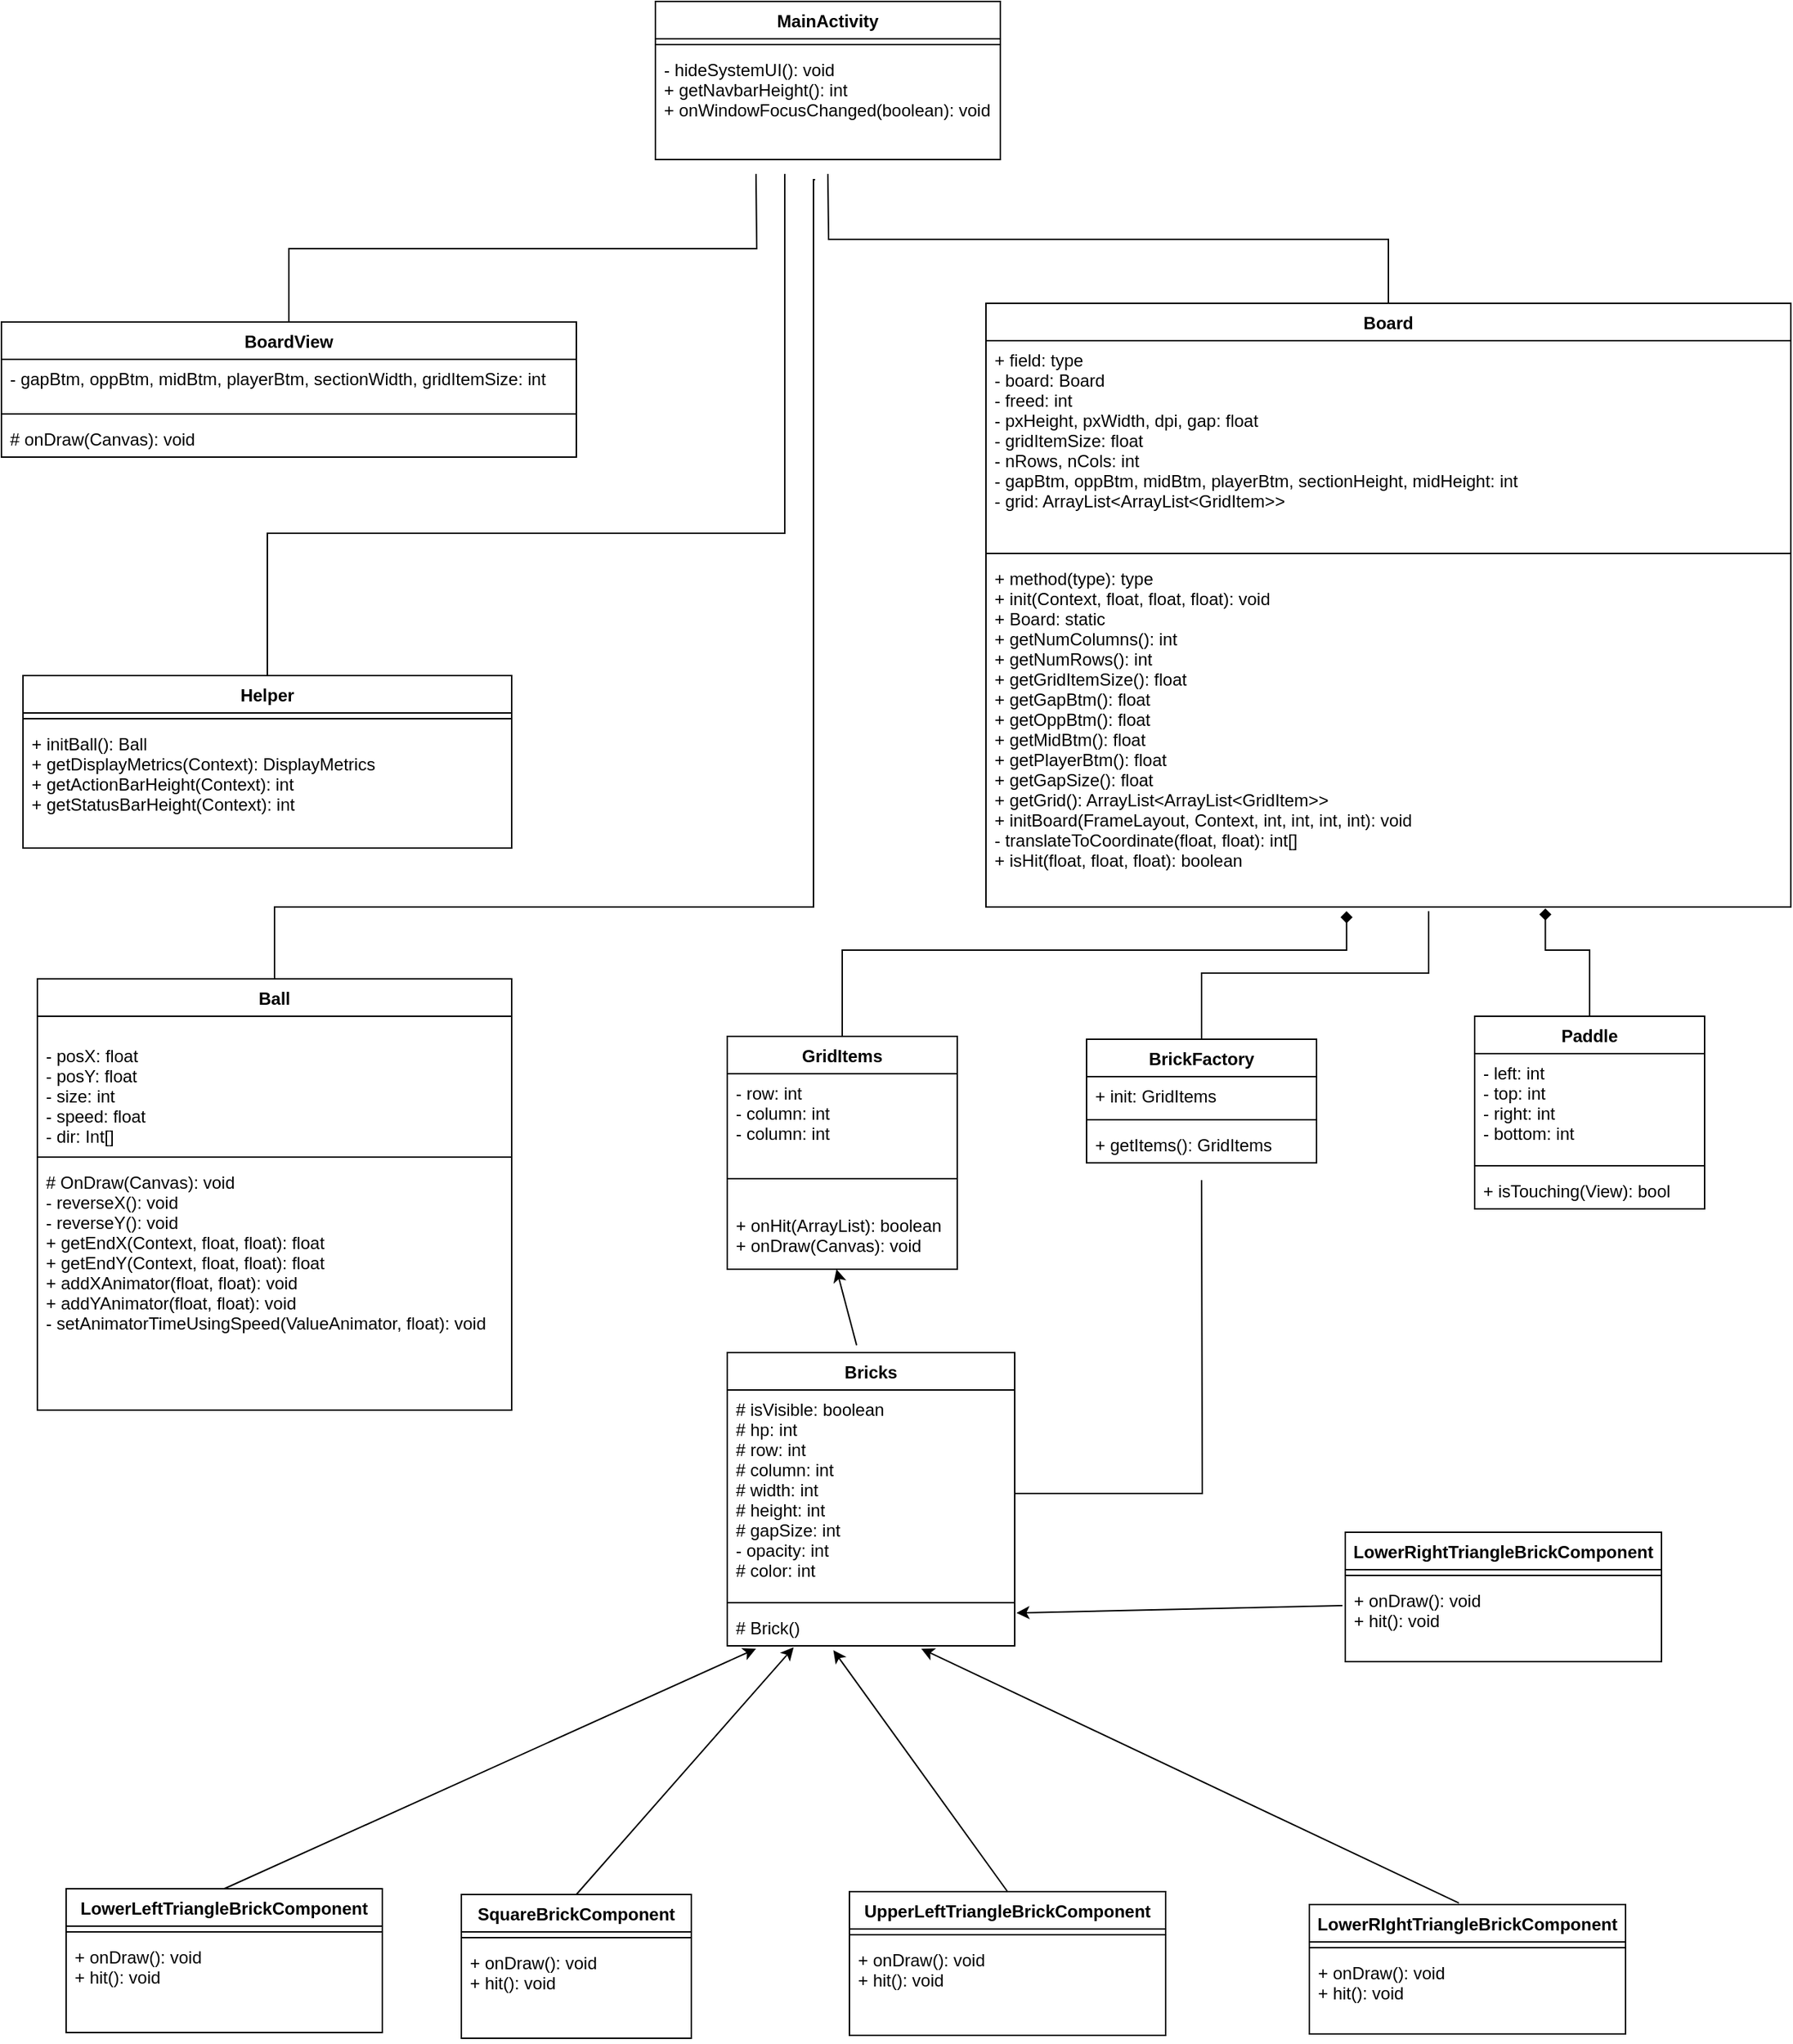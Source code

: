 <mxfile version="10.9.6" type="device"><diagram id="2K2fp3Glzx7_uZ5yLM8H" name="Page-1"><mxGraphModel dx="1997" dy="1793" grid="1" gridSize="10" guides="1" tooltips="1" connect="1" arrows="1" fold="1" page="1" pageScale="1" pageWidth="850" pageHeight="1100" math="0" shadow="0"><root><mxCell id="0"/><mxCell id="1" parent="0"/><mxCell id="C6LYM2eVTLfv3YcYdJ0T-100" style="edgeStyle=orthogonalEdgeStyle;rounded=0;orthogonalLoop=1;jettySize=auto;html=1;exitX=0.5;exitY=0;exitDx=0;exitDy=0;endArrow=none;endFill=0;" edge="1" parent="1" source="C6LYM2eVTLfv3YcYdJ0T-5"><mxGeometry relative="1" as="geometry"><mxPoint x="510" y="-190" as="targetPoint"/></mxGeometry></mxCell><mxCell id="C6LYM2eVTLfv3YcYdJ0T-5" value="BoardView" style="swimlane;fontStyle=1;align=center;verticalAlign=top;childLayout=stackLayout;horizontal=1;startSize=26;horizontalStack=0;resizeParent=1;resizeParentMax=0;resizeLast=0;collapsible=1;marginBottom=0;" vertex="1" parent="1"><mxGeometry x="-15" y="-87" width="400" height="94" as="geometry"/></mxCell><mxCell id="C6LYM2eVTLfv3YcYdJ0T-6" value="- gapBtm, oppBtm, midBtm, playerBtm, sectionWidth, gridItemSize: int" style="text;strokeColor=none;fillColor=none;align=left;verticalAlign=top;spacingLeft=4;spacingRight=4;overflow=hidden;rotatable=0;points=[[0,0.5],[1,0.5]];portConstraint=eastwest;" vertex="1" parent="C6LYM2eVTLfv3YcYdJ0T-5"><mxGeometry y="26" width="400" height="34" as="geometry"/></mxCell><mxCell id="C6LYM2eVTLfv3YcYdJ0T-7" value="" style="line;strokeWidth=1;fillColor=none;align=left;verticalAlign=middle;spacingTop=-1;spacingLeft=3;spacingRight=3;rotatable=0;labelPosition=right;points=[];portConstraint=eastwest;" vertex="1" parent="C6LYM2eVTLfv3YcYdJ0T-5"><mxGeometry y="60" width="400" height="8" as="geometry"/></mxCell><mxCell id="C6LYM2eVTLfv3YcYdJ0T-8" value="# onDraw(Canvas): void" style="text;strokeColor=none;fillColor=none;align=left;verticalAlign=top;spacingLeft=4;spacingRight=4;overflow=hidden;rotatable=0;points=[[0,0.5],[1,0.5]];portConstraint=eastwest;" vertex="1" parent="C6LYM2eVTLfv3YcYdJ0T-5"><mxGeometry y="68" width="400" height="26" as="geometry"/></mxCell><mxCell id="C6LYM2eVTLfv3YcYdJ0T-9" value="MainActivity" style="swimlane;fontStyle=1;align=center;verticalAlign=top;childLayout=stackLayout;horizontal=1;startSize=26;horizontalStack=0;resizeParent=1;resizeParentMax=0;resizeLast=0;collapsible=1;marginBottom=0;" vertex="1" parent="1"><mxGeometry x="440" y="-310" width="240" height="110" as="geometry"/></mxCell><mxCell id="C6LYM2eVTLfv3YcYdJ0T-11" value="" style="line;strokeWidth=1;fillColor=none;align=left;verticalAlign=middle;spacingTop=-1;spacingLeft=3;spacingRight=3;rotatable=0;labelPosition=right;points=[];portConstraint=eastwest;" vertex="1" parent="C6LYM2eVTLfv3YcYdJ0T-9"><mxGeometry y="26" width="240" height="8" as="geometry"/></mxCell><mxCell id="C6LYM2eVTLfv3YcYdJ0T-12" value="- hideSystemUI(): void&#10;+ getNavbarHeight(): int&#10;+ onWindowFocusChanged(boolean): void " style="text;strokeColor=none;fillColor=none;align=left;verticalAlign=top;spacingLeft=4;spacingRight=4;overflow=hidden;rotatable=0;points=[[0,0.5],[1,0.5]];portConstraint=eastwest;" vertex="1" parent="C6LYM2eVTLfv3YcYdJ0T-9"><mxGeometry y="34" width="240" height="76" as="geometry"/></mxCell><mxCell id="C6LYM2eVTLfv3YcYdJ0T-101" style="edgeStyle=orthogonalEdgeStyle;rounded=0;orthogonalLoop=1;jettySize=auto;html=1;exitX=0.5;exitY=0;exitDx=0;exitDy=0;endArrow=none;endFill=0;" edge="1" parent="1" source="C6LYM2eVTLfv3YcYdJ0T-13"><mxGeometry relative="1" as="geometry"><mxPoint x="530" y="-190" as="targetPoint"/><Array as="points"><mxPoint x="170" y="60"/><mxPoint x="530" y="60"/></Array></mxGeometry></mxCell><mxCell id="C6LYM2eVTLfv3YcYdJ0T-13" value="Helper" style="swimlane;fontStyle=1;align=center;verticalAlign=top;childLayout=stackLayout;horizontal=1;startSize=26;horizontalStack=0;resizeParent=1;resizeParentMax=0;resizeLast=0;collapsible=1;marginBottom=0;" vertex="1" parent="1"><mxGeometry y="159" width="340" height="120" as="geometry"/></mxCell><mxCell id="C6LYM2eVTLfv3YcYdJ0T-15" value="" style="line;strokeWidth=1;fillColor=none;align=left;verticalAlign=middle;spacingTop=-1;spacingLeft=3;spacingRight=3;rotatable=0;labelPosition=right;points=[];portConstraint=eastwest;" vertex="1" parent="C6LYM2eVTLfv3YcYdJ0T-13"><mxGeometry y="26" width="340" height="8" as="geometry"/></mxCell><mxCell id="C6LYM2eVTLfv3YcYdJ0T-16" value="+ initBall(): Ball&#10;+ getDisplayMetrics(Context): DisplayMetrics&#10;+ getActionBarHeight(Context): int&#10;+ getStatusBarHeight(Context): int" style="text;strokeColor=none;fillColor=none;align=left;verticalAlign=top;spacingLeft=4;spacingRight=4;overflow=hidden;rotatable=0;points=[[0,0.5],[1,0.5]];portConstraint=eastwest;" vertex="1" parent="C6LYM2eVTLfv3YcYdJ0T-13"><mxGeometry y="34" width="340" height="86" as="geometry"/></mxCell><mxCell id="C6LYM2eVTLfv3YcYdJ0T-94" style="edgeStyle=orthogonalEdgeStyle;rounded=0;orthogonalLoop=1;jettySize=auto;html=1;exitX=0.5;exitY=0;exitDx=0;exitDy=0;entryX=0.463;entryY=1.184;entryDx=0;entryDy=0;entryPerimeter=0;endArrow=none;endFill=0;" edge="1" parent="1" source="C6LYM2eVTLfv3YcYdJ0T-17" target="C6LYM2eVTLfv3YcYdJ0T-12"><mxGeometry relative="1" as="geometry"><Array as="points"><mxPoint x="175" y="320"/><mxPoint x="550" y="320"/><mxPoint x="550" y="-186"/></Array></mxGeometry></mxCell><mxCell id="C6LYM2eVTLfv3YcYdJ0T-17" value="Ball" style="swimlane;fontStyle=1;align=center;verticalAlign=top;childLayout=stackLayout;horizontal=1;startSize=26;horizontalStack=0;resizeParent=1;resizeParentMax=0;resizeLast=0;collapsible=1;marginBottom=0;" vertex="1" parent="1"><mxGeometry x="10" y="370" width="330" height="300" as="geometry"/></mxCell><mxCell id="C6LYM2eVTLfv3YcYdJ0T-18" value="&#10;- posX: float&#10;- posY: float&#10;- size: int&#10;- speed: float&#10;- dir: Int[]&#10;" style="text;strokeColor=none;fillColor=none;align=left;verticalAlign=top;spacingLeft=4;spacingRight=4;overflow=hidden;rotatable=0;points=[[0,0.5],[1,0.5]];portConstraint=eastwest;" vertex="1" parent="C6LYM2eVTLfv3YcYdJ0T-17"><mxGeometry y="26" width="330" height="94" as="geometry"/></mxCell><mxCell id="C6LYM2eVTLfv3YcYdJ0T-19" value="" style="line;strokeWidth=1;fillColor=none;align=left;verticalAlign=middle;spacingTop=-1;spacingLeft=3;spacingRight=3;rotatable=0;labelPosition=right;points=[];portConstraint=eastwest;" vertex="1" parent="C6LYM2eVTLfv3YcYdJ0T-17"><mxGeometry y="120" width="330" height="8" as="geometry"/></mxCell><mxCell id="C6LYM2eVTLfv3YcYdJ0T-20" value="# OnDraw(Canvas): void&#10;- reverseX(): void&#10;- reverseY(): void&#10;+ getEndX(Context, float, float): float&#10;+ getEndY(Context, float, float): float&#10;+ addXAnimator(float, float): void&#10;+ addYAnimator(float, float): void&#10;- setAnimatorTimeUsingSpeed(ValueAnimator, float): void " style="text;strokeColor=none;fillColor=none;align=left;verticalAlign=top;spacingLeft=4;spacingRight=4;overflow=hidden;rotatable=0;points=[[0,0.5],[1,0.5]];portConstraint=eastwest;" vertex="1" parent="C6LYM2eVTLfv3YcYdJ0T-17"><mxGeometry y="128" width="330" height="172" as="geometry"/></mxCell><mxCell id="C6LYM2eVTLfv3YcYdJ0T-99" style="edgeStyle=orthogonalEdgeStyle;rounded=0;orthogonalLoop=1;jettySize=auto;html=1;exitX=0.5;exitY=0;exitDx=0;exitDy=0;endArrow=none;endFill=0;" edge="1" parent="1" source="C6LYM2eVTLfv3YcYdJ0T-21"><mxGeometry relative="1" as="geometry"><mxPoint x="560" y="-190" as="targetPoint"/></mxGeometry></mxCell><mxCell id="C6LYM2eVTLfv3YcYdJ0T-21" value="Board" style="swimlane;fontStyle=1;align=center;verticalAlign=top;childLayout=stackLayout;horizontal=1;startSize=26;horizontalStack=0;resizeParent=1;resizeParentMax=0;resizeLast=0;collapsible=1;marginBottom=0;" vertex="1" parent="1"><mxGeometry x="670" y="-100" width="560" height="420" as="geometry"/></mxCell><mxCell id="C6LYM2eVTLfv3YcYdJ0T-22" value="+ field: type&#10;- board: Board&#10;- freed: int&#10;- pxHeight, pxWidth, dpi, gap: float&#10;- gridItemSize: float&#10;- nRows, nCols: int&#10;- gapBtm, oppBtm, midBtm, playerBtm, sectionHeight, midHeight: int&#10;- grid: ArrayList&lt;ArrayList&lt;GridItem&gt;&gt;" style="text;strokeColor=none;fillColor=none;align=left;verticalAlign=top;spacingLeft=4;spacingRight=4;overflow=hidden;rotatable=0;points=[[0,0.5],[1,0.5]];portConstraint=eastwest;" vertex="1" parent="C6LYM2eVTLfv3YcYdJ0T-21"><mxGeometry y="26" width="560" height="144" as="geometry"/></mxCell><mxCell id="C6LYM2eVTLfv3YcYdJ0T-23" value="" style="line;strokeWidth=1;fillColor=none;align=left;verticalAlign=middle;spacingTop=-1;spacingLeft=3;spacingRight=3;rotatable=0;labelPosition=right;points=[];portConstraint=eastwest;" vertex="1" parent="C6LYM2eVTLfv3YcYdJ0T-21"><mxGeometry y="170" width="560" height="8" as="geometry"/></mxCell><mxCell id="C6LYM2eVTLfv3YcYdJ0T-24" value="+ method(type): type&#10;+ init(Context, float, float, float): void&#10;+ Board: static&#10;+ getNumColumns(): int&#10;+ getNumRows(): int&#10;+ getGridItemSize(): float&#10;+ getGapBtm(): float&#10;+ getOppBtm(): float&#10;+ getMidBtm(): float&#10;+ getPlayerBtm(): float&#10;+ getGapSize(): float&#10;+ getGrid(): ArrayList&lt;ArrayList&lt;GridItem&gt;&gt;&#10;+ initBoard(FrameLayout, Context, int, int, int, int): void&#10;- translateToCoordinate(float, float): int[] &#10;+ isHit(float, float, float): boolean&#10;" style="text;strokeColor=none;fillColor=none;align=left;verticalAlign=top;spacingLeft=4;spacingRight=4;overflow=hidden;rotatable=0;points=[[0,0.5],[1,0.5]];portConstraint=eastwest;" vertex="1" parent="C6LYM2eVTLfv3YcYdJ0T-21"><mxGeometry y="178" width="560" height="242" as="geometry"/></mxCell><mxCell id="C6LYM2eVTLfv3YcYdJ0T-25" value="Paddle" style="swimlane;fontStyle=1;align=center;verticalAlign=top;childLayout=stackLayout;horizontal=1;startSize=26;horizontalStack=0;resizeParent=1;resizeParentMax=0;resizeLast=0;collapsible=1;marginBottom=0;" vertex="1" parent="1"><mxGeometry x="1010" y="396" width="160" height="134" as="geometry"/></mxCell><mxCell id="C6LYM2eVTLfv3YcYdJ0T-26" value="- left: int&#10;- top: int&#10;- right: int&#10;- bottom: int" style="text;strokeColor=none;fillColor=none;align=left;verticalAlign=top;spacingLeft=4;spacingRight=4;overflow=hidden;rotatable=0;points=[[0,0.5],[1,0.5]];portConstraint=eastwest;" vertex="1" parent="C6LYM2eVTLfv3YcYdJ0T-25"><mxGeometry y="26" width="160" height="74" as="geometry"/></mxCell><mxCell id="C6LYM2eVTLfv3YcYdJ0T-27" value="" style="line;strokeWidth=1;fillColor=none;align=left;verticalAlign=middle;spacingTop=-1;spacingLeft=3;spacingRight=3;rotatable=0;labelPosition=right;points=[];portConstraint=eastwest;" vertex="1" parent="C6LYM2eVTLfv3YcYdJ0T-25"><mxGeometry y="100" width="160" height="8" as="geometry"/></mxCell><mxCell id="C6LYM2eVTLfv3YcYdJ0T-28" value="+ isTouching(View): bool" style="text;strokeColor=none;fillColor=none;align=left;verticalAlign=top;spacingLeft=4;spacingRight=4;overflow=hidden;rotatable=0;points=[[0,0.5],[1,0.5]];portConstraint=eastwest;" vertex="1" parent="C6LYM2eVTLfv3YcYdJ0T-25"><mxGeometry y="108" width="160" height="26" as="geometry"/></mxCell><mxCell id="C6LYM2eVTLfv3YcYdJ0T-96" style="edgeStyle=orthogonalEdgeStyle;rounded=0;orthogonalLoop=1;jettySize=auto;html=1;exitX=0.5;exitY=0;exitDx=0;exitDy=0;entryX=0.55;entryY=1.012;entryDx=0;entryDy=0;entryPerimeter=0;endArrow=none;endFill=0;" edge="1" parent="1" source="C6LYM2eVTLfv3YcYdJ0T-29" target="C6LYM2eVTLfv3YcYdJ0T-24"><mxGeometry relative="1" as="geometry"><Array as="points"><mxPoint x="820" y="366"/><mxPoint x="978" y="366"/></Array></mxGeometry></mxCell><mxCell id="C6LYM2eVTLfv3YcYdJ0T-29" value="BrickFactory" style="swimlane;fontStyle=1;align=center;verticalAlign=top;childLayout=stackLayout;horizontal=1;startSize=26;horizontalStack=0;resizeParent=1;resizeParentMax=0;resizeLast=0;collapsible=1;marginBottom=0;" vertex="1" parent="1"><mxGeometry x="740" y="412" width="160" height="86" as="geometry"/></mxCell><mxCell id="C6LYM2eVTLfv3YcYdJ0T-30" value="+ init: GridItems" style="text;strokeColor=none;fillColor=none;align=left;verticalAlign=top;spacingLeft=4;spacingRight=4;overflow=hidden;rotatable=0;points=[[0,0.5],[1,0.5]];portConstraint=eastwest;" vertex="1" parent="C6LYM2eVTLfv3YcYdJ0T-29"><mxGeometry y="26" width="160" height="26" as="geometry"/></mxCell><mxCell id="C6LYM2eVTLfv3YcYdJ0T-31" value="" style="line;strokeWidth=1;fillColor=none;align=left;verticalAlign=middle;spacingTop=-1;spacingLeft=3;spacingRight=3;rotatable=0;labelPosition=right;points=[];portConstraint=eastwest;" vertex="1" parent="C6LYM2eVTLfv3YcYdJ0T-29"><mxGeometry y="52" width="160" height="8" as="geometry"/></mxCell><mxCell id="C6LYM2eVTLfv3YcYdJ0T-32" value="+ getItems(): GridItems" style="text;strokeColor=none;fillColor=none;align=left;verticalAlign=top;spacingLeft=4;spacingRight=4;overflow=hidden;rotatable=0;points=[[0,0.5],[1,0.5]];portConstraint=eastwest;" vertex="1" parent="C6LYM2eVTLfv3YcYdJ0T-29"><mxGeometry y="60" width="160" height="26" as="geometry"/></mxCell><mxCell id="C6LYM2eVTLfv3YcYdJ0T-95" style="edgeStyle=orthogonalEdgeStyle;rounded=0;orthogonalLoop=1;jettySize=auto;html=1;exitX=0.5;exitY=0;exitDx=0;exitDy=0;entryX=0.448;entryY=1.012;entryDx=0;entryDy=0;entryPerimeter=0;endArrow=diamond;endFill=1;" edge="1" parent="1" source="C6LYM2eVTLfv3YcYdJ0T-33" target="C6LYM2eVTLfv3YcYdJ0T-24"><mxGeometry relative="1" as="geometry"><Array as="points"><mxPoint x="570" y="350"/><mxPoint x="921" y="350"/></Array></mxGeometry></mxCell><mxCell id="C6LYM2eVTLfv3YcYdJ0T-33" value="GridItems" style="swimlane;fontStyle=1;align=center;verticalAlign=top;childLayout=stackLayout;horizontal=1;startSize=26;horizontalStack=0;resizeParent=1;resizeParentMax=0;resizeLast=0;collapsible=1;marginBottom=0;" vertex="1" parent="1"><mxGeometry x="490" y="410" width="160" height="162" as="geometry"/></mxCell><mxCell id="C6LYM2eVTLfv3YcYdJ0T-34" value="- row: int&#10;- column: int&#10;- column: int" style="text;strokeColor=none;fillColor=none;align=left;verticalAlign=top;spacingLeft=4;spacingRight=4;overflow=hidden;rotatable=0;points=[[0,0.5],[1,0.5]];portConstraint=eastwest;" vertex="1" parent="C6LYM2eVTLfv3YcYdJ0T-33"><mxGeometry y="26" width="160" height="54" as="geometry"/></mxCell><mxCell id="C6LYM2eVTLfv3YcYdJ0T-35" value="" style="line;strokeWidth=1;fillColor=none;align=left;verticalAlign=middle;spacingTop=-1;spacingLeft=3;spacingRight=3;rotatable=0;labelPosition=right;points=[];portConstraint=eastwest;" vertex="1" parent="C6LYM2eVTLfv3YcYdJ0T-33"><mxGeometry y="80" width="160" height="38" as="geometry"/></mxCell><mxCell id="C6LYM2eVTLfv3YcYdJ0T-36" value="+ onHit(ArrayList): boolean&#10;+ onDraw(Canvas): void" style="text;strokeColor=none;fillColor=none;align=left;verticalAlign=top;spacingLeft=4;spacingRight=4;overflow=hidden;rotatable=0;points=[[0,0.5],[1,0.5]];portConstraint=eastwest;" vertex="1" parent="C6LYM2eVTLfv3YcYdJ0T-33"><mxGeometry y="118" width="160" height="44" as="geometry"/></mxCell><mxCell id="C6LYM2eVTLfv3YcYdJ0T-37" value="Bricks" style="swimlane;fontStyle=1;align=center;verticalAlign=top;childLayout=stackLayout;horizontal=1;startSize=26;horizontalStack=0;resizeParent=1;resizeParentMax=0;resizeLast=0;collapsible=1;marginBottom=0;" vertex="1" parent="1"><mxGeometry x="490" y="630" width="200" height="204" as="geometry"/></mxCell><mxCell id="C6LYM2eVTLfv3YcYdJ0T-38" value="# isVisible: boolean&#10;# hp: int&#10;# row: int&#10;# column: int&#10;# width: int&#10;# height: int&#10;# gapSize: int&#10;- opacity: int&#10;# color: int" style="text;strokeColor=none;fillColor=none;align=left;verticalAlign=top;spacingLeft=4;spacingRight=4;overflow=hidden;rotatable=0;points=[[0,0.5],[1,0.5]];portConstraint=eastwest;" vertex="1" parent="C6LYM2eVTLfv3YcYdJ0T-37"><mxGeometry y="26" width="200" height="144" as="geometry"/></mxCell><mxCell id="C6LYM2eVTLfv3YcYdJ0T-39" value="" style="line;strokeWidth=1;fillColor=none;align=left;verticalAlign=middle;spacingTop=-1;spacingLeft=3;spacingRight=3;rotatable=0;labelPosition=right;points=[];portConstraint=eastwest;" vertex="1" parent="C6LYM2eVTLfv3YcYdJ0T-37"><mxGeometry y="170" width="200" height="8" as="geometry"/></mxCell><mxCell id="C6LYM2eVTLfv3YcYdJ0T-40" value="# Brick()" style="text;strokeColor=none;fillColor=none;align=left;verticalAlign=top;spacingLeft=4;spacingRight=4;overflow=hidden;rotatable=0;points=[[0,0.5],[1,0.5]];portConstraint=eastwest;" vertex="1" parent="C6LYM2eVTLfv3YcYdJ0T-37"><mxGeometry y="178" width="200" height="26" as="geometry"/></mxCell><mxCell id="C6LYM2eVTLfv3YcYdJ0T-41" value="SquareBrickComponent" style="swimlane;fontStyle=1;align=center;verticalAlign=top;childLayout=stackLayout;horizontal=1;startSize=26;horizontalStack=0;resizeParent=1;resizeParentMax=0;resizeLast=0;collapsible=1;marginBottom=0;" vertex="1" parent="1"><mxGeometry x="305" y="1007" width="160" height="100" as="geometry"/></mxCell><mxCell id="C6LYM2eVTLfv3YcYdJ0T-43" value="" style="line;strokeWidth=1;fillColor=none;align=left;verticalAlign=middle;spacingTop=-1;spacingLeft=3;spacingRight=3;rotatable=0;labelPosition=right;points=[];portConstraint=eastwest;" vertex="1" parent="C6LYM2eVTLfv3YcYdJ0T-41"><mxGeometry y="26" width="160" height="8" as="geometry"/></mxCell><mxCell id="C6LYM2eVTLfv3YcYdJ0T-44" value="+ onDraw(): void&#10;+ hit(): void" style="text;strokeColor=none;fillColor=none;align=left;verticalAlign=top;spacingLeft=4;spacingRight=4;overflow=hidden;rotatable=0;points=[[0,0.5],[1,0.5]];portConstraint=eastwest;" vertex="1" parent="C6LYM2eVTLfv3YcYdJ0T-41"><mxGeometry y="34" width="160" height="66" as="geometry"/></mxCell><mxCell id="C6LYM2eVTLfv3YcYdJ0T-45" value="UpperLeftTriangleBrickComponent&#10;" style="swimlane;fontStyle=1;align=center;verticalAlign=top;childLayout=stackLayout;horizontal=1;startSize=26;horizontalStack=0;resizeParent=1;resizeParentMax=0;resizeLast=0;collapsible=1;marginBottom=0;" vertex="1" parent="1"><mxGeometry x="575" y="1005" width="220" height="100" as="geometry"/></mxCell><mxCell id="C6LYM2eVTLfv3YcYdJ0T-47" value="" style="line;strokeWidth=1;fillColor=none;align=left;verticalAlign=middle;spacingTop=-1;spacingLeft=3;spacingRight=3;rotatable=0;labelPosition=right;points=[];portConstraint=eastwest;" vertex="1" parent="C6LYM2eVTLfv3YcYdJ0T-45"><mxGeometry y="26" width="220" height="8" as="geometry"/></mxCell><mxCell id="C6LYM2eVTLfv3YcYdJ0T-48" value="+ onDraw(): void&#10;+ hit(): void" style="text;strokeColor=none;fillColor=none;align=left;verticalAlign=top;spacingLeft=4;spacingRight=4;overflow=hidden;rotatable=0;points=[[0,0.5],[1,0.5]];portConstraint=eastwest;" vertex="1" parent="C6LYM2eVTLfv3YcYdJ0T-45"><mxGeometry y="34" width="220" height="66" as="geometry"/></mxCell><mxCell id="C6LYM2eVTLfv3YcYdJ0T-49" value="LowerRIghtTriangleBrickComponent&#10;" style="swimlane;fontStyle=1;align=center;verticalAlign=top;childLayout=stackLayout;horizontal=1;startSize=26;horizontalStack=0;resizeParent=1;resizeParentMax=0;resizeLast=0;collapsible=1;marginBottom=0;" vertex="1" parent="1"><mxGeometry x="895" y="1014" width="220" height="90" as="geometry"/></mxCell><mxCell id="C6LYM2eVTLfv3YcYdJ0T-51" value="" style="line;strokeWidth=1;fillColor=none;align=left;verticalAlign=middle;spacingTop=-1;spacingLeft=3;spacingRight=3;rotatable=0;labelPosition=right;points=[];portConstraint=eastwest;" vertex="1" parent="C6LYM2eVTLfv3YcYdJ0T-49"><mxGeometry y="26" width="220" height="8" as="geometry"/></mxCell><mxCell id="C6LYM2eVTLfv3YcYdJ0T-52" value="+ onDraw(): void&#10;+ hit(): void" style="text;strokeColor=none;fillColor=none;align=left;verticalAlign=top;spacingLeft=4;spacingRight=4;overflow=hidden;rotatable=0;points=[[0,0.5],[1,0.5]];portConstraint=eastwest;" vertex="1" parent="C6LYM2eVTLfv3YcYdJ0T-49"><mxGeometry y="34" width="220" height="56" as="geometry"/></mxCell><mxCell id="C6LYM2eVTLfv3YcYdJ0T-53" value="LowerRightTriangleBrickComponent&#10;" style="swimlane;fontStyle=1;align=center;verticalAlign=top;childLayout=stackLayout;horizontal=1;startSize=26;horizontalStack=0;resizeParent=1;resizeParentMax=0;resizeLast=0;collapsible=1;marginBottom=0;" vertex="1" parent="1"><mxGeometry x="920" y="755" width="220" height="90" as="geometry"/></mxCell><mxCell id="C6LYM2eVTLfv3YcYdJ0T-55" value="" style="line;strokeWidth=1;fillColor=none;align=left;verticalAlign=middle;spacingTop=-1;spacingLeft=3;spacingRight=3;rotatable=0;labelPosition=right;points=[];portConstraint=eastwest;" vertex="1" parent="C6LYM2eVTLfv3YcYdJ0T-53"><mxGeometry y="26" width="220" height="8" as="geometry"/></mxCell><mxCell id="C6LYM2eVTLfv3YcYdJ0T-56" value="+ onDraw(): void&#10;+ hit(): void" style="text;strokeColor=none;fillColor=none;align=left;verticalAlign=top;spacingLeft=4;spacingRight=4;overflow=hidden;rotatable=0;points=[[0,0.5],[1,0.5]];portConstraint=eastwest;" vertex="1" parent="C6LYM2eVTLfv3YcYdJ0T-53"><mxGeometry y="34" width="220" height="56" as="geometry"/></mxCell><mxCell id="C6LYM2eVTLfv3YcYdJ0T-57" value="LowerLeftTriangleBrickComponent&#10;" style="swimlane;fontStyle=1;align=center;verticalAlign=top;childLayout=stackLayout;horizontal=1;startSize=26;horizontalStack=0;resizeParent=1;resizeParentMax=0;resizeLast=0;collapsible=1;marginBottom=0;" vertex="1" parent="1"><mxGeometry x="30" y="1003" width="220" height="100" as="geometry"/></mxCell><mxCell id="C6LYM2eVTLfv3YcYdJ0T-59" value="" style="line;strokeWidth=1;fillColor=none;align=left;verticalAlign=middle;spacingTop=-1;spacingLeft=3;spacingRight=3;rotatable=0;labelPosition=right;points=[];portConstraint=eastwest;" vertex="1" parent="C6LYM2eVTLfv3YcYdJ0T-57"><mxGeometry y="26" width="220" height="8" as="geometry"/></mxCell><mxCell id="C6LYM2eVTLfv3YcYdJ0T-60" value="+ onDraw(): void&#10;+ hit(): void" style="text;strokeColor=none;fillColor=none;align=left;verticalAlign=top;spacingLeft=4;spacingRight=4;overflow=hidden;rotatable=0;points=[[0,0.5],[1,0.5]];portConstraint=eastwest;" vertex="1" parent="C6LYM2eVTLfv3YcYdJ0T-57"><mxGeometry y="34" width="220" height="66" as="geometry"/></mxCell><mxCell id="C6LYM2eVTLfv3YcYdJ0T-74" value="" style="endArrow=classic;html=1;entryX=0.231;entryY=1.038;entryDx=0;entryDy=0;entryPerimeter=0;exitX=0.5;exitY=0;exitDx=0;exitDy=0;" edge="1" parent="1" source="C6LYM2eVTLfv3YcYdJ0T-41" target="C6LYM2eVTLfv3YcYdJ0T-40"><mxGeometry width="50" height="50" relative="1" as="geometry"><mxPoint x="390" y="790" as="sourcePoint"/><mxPoint x="460" y="730" as="targetPoint"/></mxGeometry></mxCell><mxCell id="C6LYM2eVTLfv3YcYdJ0T-75" value="" style="endArrow=classic;html=1;entryX=0.369;entryY=1.115;entryDx=0;entryDy=0;entryPerimeter=0;exitX=0.5;exitY=0;exitDx=0;exitDy=0;" edge="1" parent="1" source="C6LYM2eVTLfv3YcYdJ0T-45" target="C6LYM2eVTLfv3YcYdJ0T-40"><mxGeometry width="50" height="50" relative="1" as="geometry"><mxPoint x="400" y="800" as="sourcePoint"/><mxPoint x="537" y="727" as="targetPoint"/></mxGeometry></mxCell><mxCell id="C6LYM2eVTLfv3YcYdJ0T-76" value="" style="endArrow=classic;html=1;entryX=0.675;entryY=1.077;entryDx=0;entryDy=0;entryPerimeter=0;exitX=0.473;exitY=-0.012;exitDx=0;exitDy=0;exitPerimeter=0;" edge="1" parent="1" source="C6LYM2eVTLfv3YcYdJ0T-49" target="C6LYM2eVTLfv3YcYdJ0T-40"><mxGeometry width="50" height="50" relative="1" as="geometry"><mxPoint x="410" y="810" as="sourcePoint"/><mxPoint x="547" y="737" as="targetPoint"/></mxGeometry></mxCell><mxCell id="C6LYM2eVTLfv3YcYdJ0T-77" value="" style="endArrow=classic;html=1;entryX=1.006;entryY=1.077;entryDx=0;entryDy=0;entryPerimeter=0;exitX=-0.009;exitY=0.304;exitDx=0;exitDy=0;exitPerimeter=0;" edge="1" parent="1" source="C6LYM2eVTLfv3YcYdJ0T-56" target="C6LYM2eVTLfv3YcYdJ0T-38"><mxGeometry width="50" height="50" relative="1" as="geometry"><mxPoint x="927" y="690" as="sourcePoint"/><mxPoint x="557" y="747" as="targetPoint"/></mxGeometry></mxCell><mxCell id="C6LYM2eVTLfv3YcYdJ0T-78" value="" style="endArrow=classic;html=1;entryX=0.1;entryY=1.077;entryDx=0;entryDy=0;exitX=0.5;exitY=0;exitDx=0;exitDy=0;entryPerimeter=0;" edge="1" parent="1" source="C6LYM2eVTLfv3YcYdJ0T-57" target="C6LYM2eVTLfv3YcYdJ0T-40"><mxGeometry width="50" height="50" relative="1" as="geometry"><mxPoint x="430" y="830" as="sourcePoint"/><mxPoint x="567" y="757" as="targetPoint"/></mxGeometry></mxCell><mxCell id="C6LYM2eVTLfv3YcYdJ0T-79" value="" style="endArrow=classic;html=1;entryX=0.475;entryY=1;entryDx=0;entryDy=0;entryPerimeter=0;exitX=0.45;exitY=-0.025;exitDx=0;exitDy=0;exitPerimeter=0;" edge="1" parent="1" source="C6LYM2eVTLfv3YcYdJ0T-37" target="C6LYM2eVTLfv3YcYdJ0T-36"><mxGeometry width="50" height="50" relative="1" as="geometry"><mxPoint x="566" y="600" as="sourcePoint"/><mxPoint x="90" y="920" as="targetPoint"/></mxGeometry></mxCell><mxCell id="C6LYM2eVTLfv3YcYdJ0T-92" style="edgeStyle=orthogonalEdgeStyle;rounded=0;orthogonalLoop=1;jettySize=auto;html=1;exitX=1;exitY=0.5;exitDx=0;exitDy=0;endArrow=none;endFill=0;" edge="1" parent="1" source="C6LYM2eVTLfv3YcYdJ0T-38"><mxGeometry relative="1" as="geometry"><mxPoint x="820" y="510" as="targetPoint"/></mxGeometry></mxCell><mxCell id="C6LYM2eVTLfv3YcYdJ0T-97" style="edgeStyle=orthogonalEdgeStyle;rounded=0;orthogonalLoop=1;jettySize=auto;html=1;exitX=0.5;exitY=0;exitDx=0;exitDy=0;endArrow=diamond;endFill=1;entryX=0.695;entryY=1.004;entryDx=0;entryDy=0;entryPerimeter=0;" edge="1" parent="1" source="C6LYM2eVTLfv3YcYdJ0T-25" target="C6LYM2eVTLfv3YcYdJ0T-24"><mxGeometry relative="1" as="geometry"><mxPoint x="830" y="422" as="sourcePoint"/><mxPoint x="1060" y="330" as="targetPoint"/><Array as="points"><mxPoint x="1090" y="350"/><mxPoint x="1059" y="350"/></Array></mxGeometry></mxCell></root></mxGraphModel></diagram></mxfile>